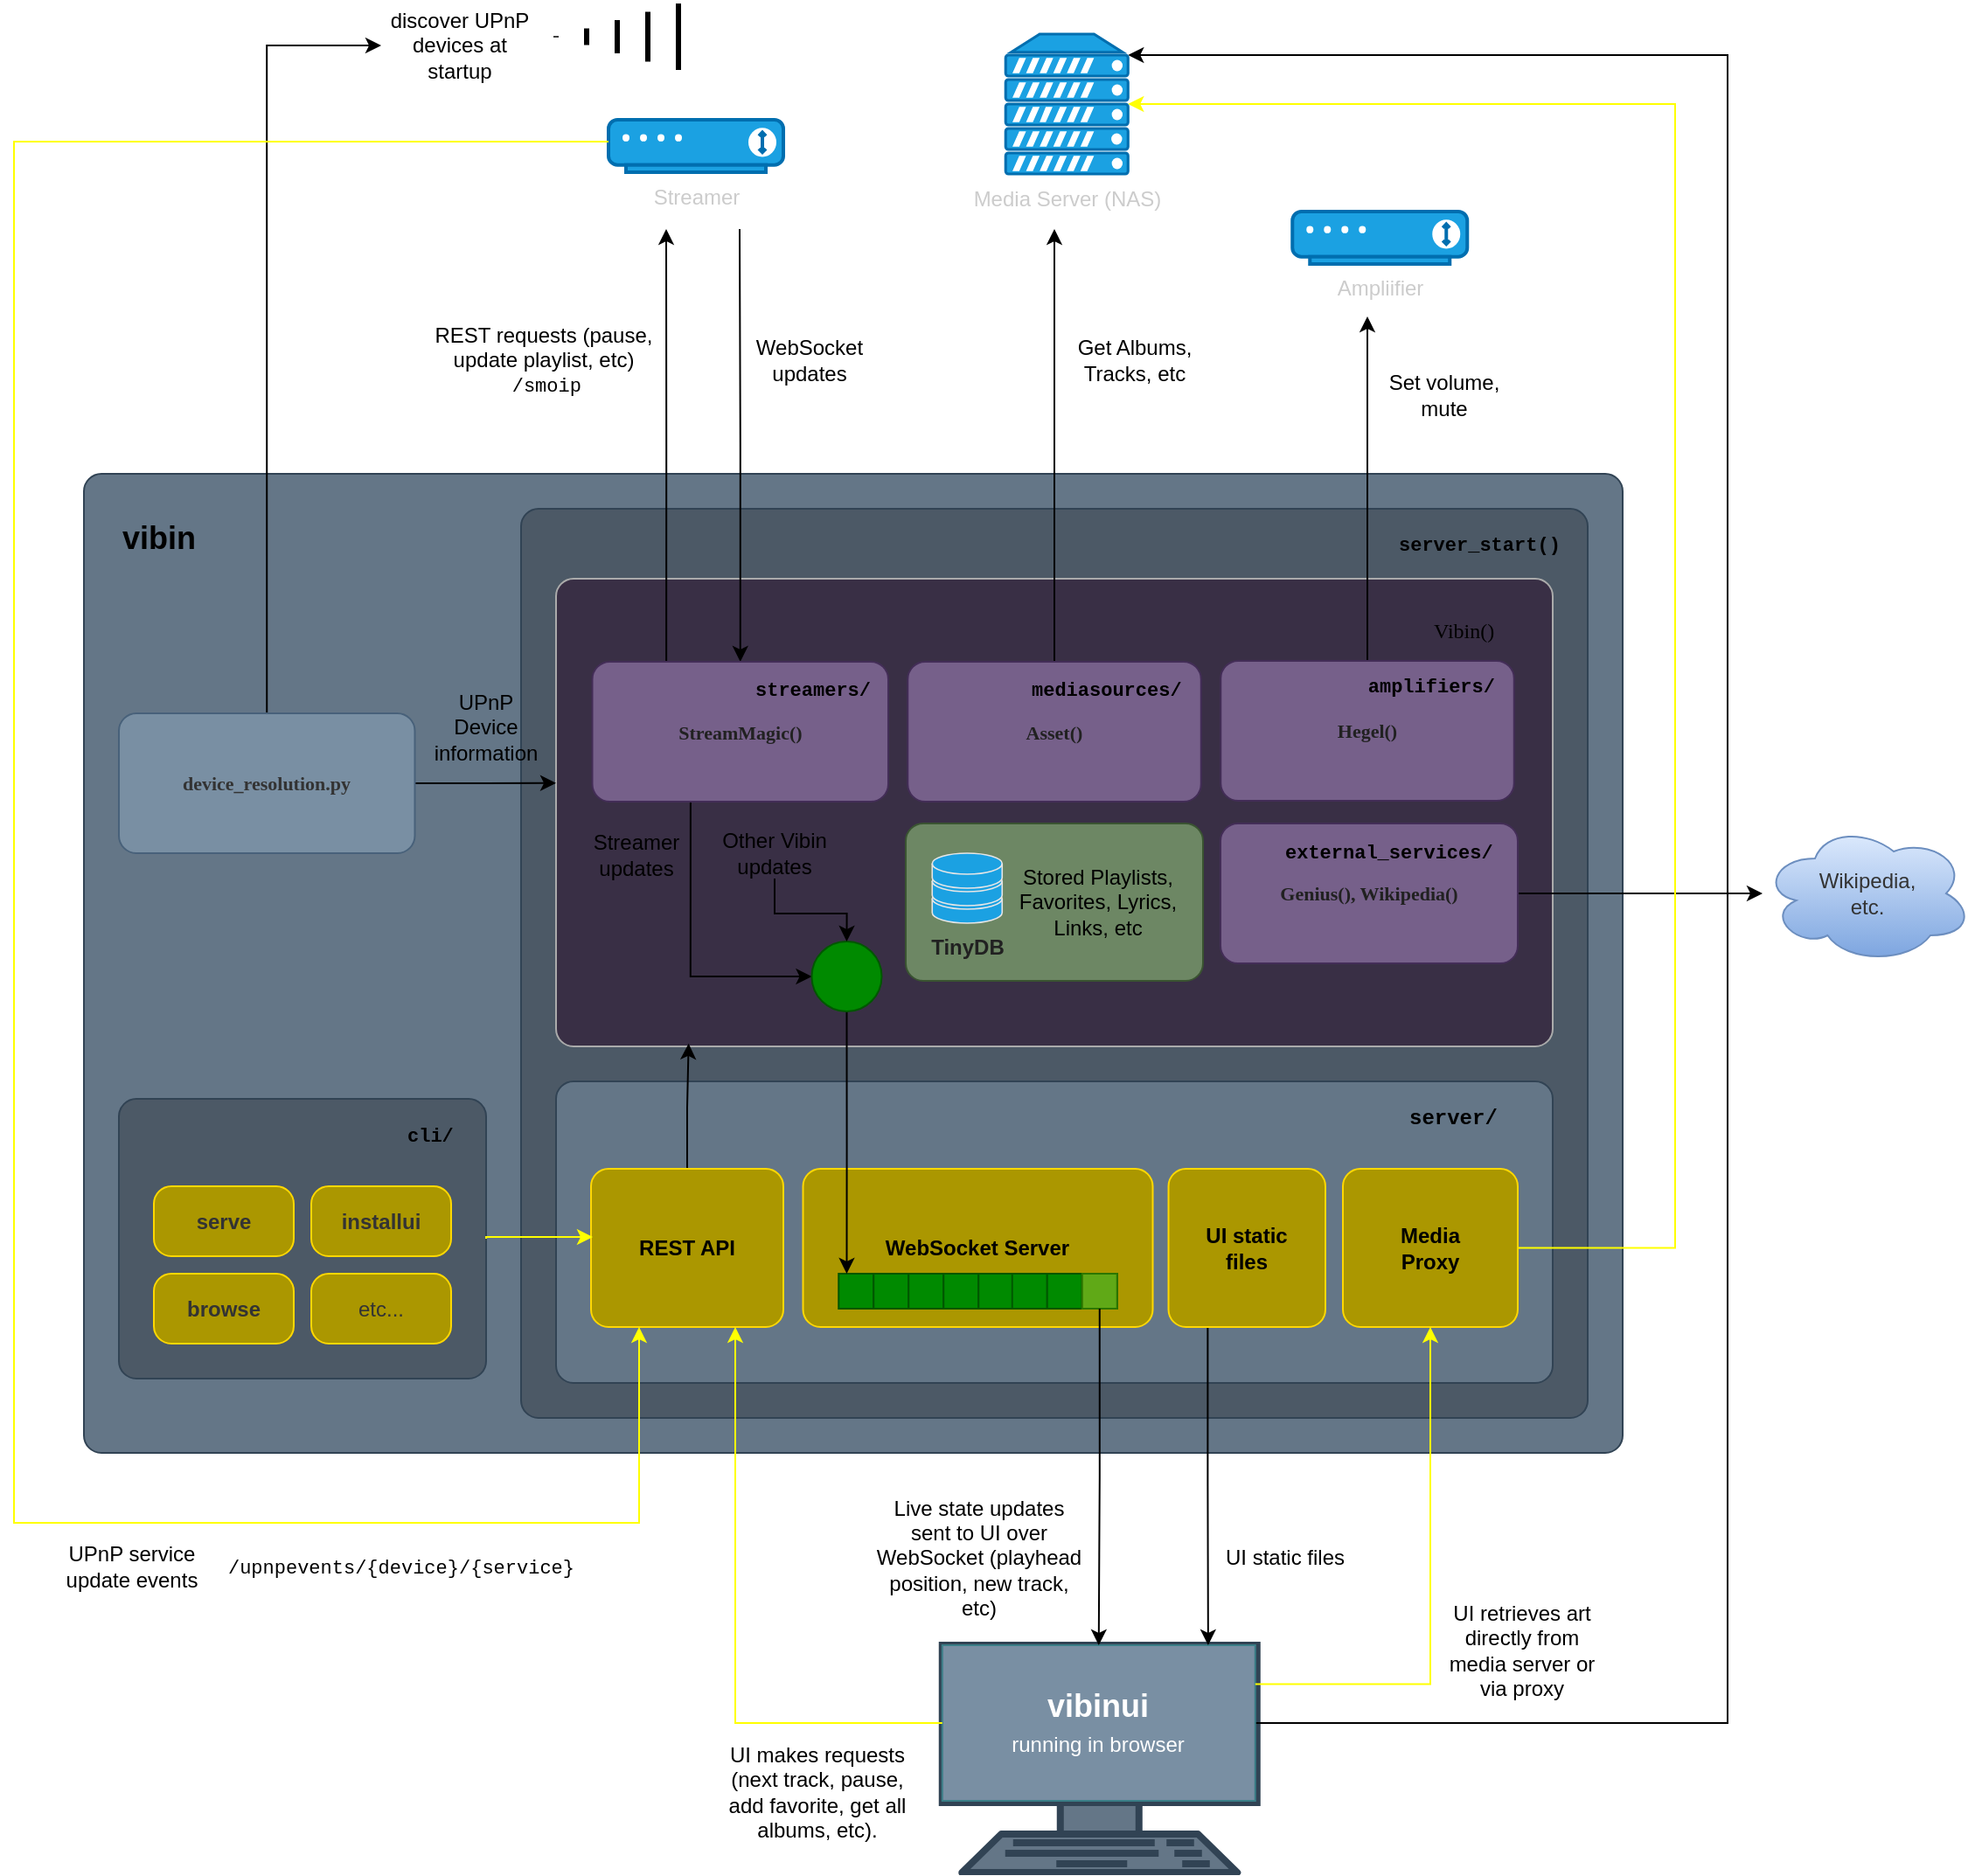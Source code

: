 <mxfile version="21.6.8" type="device">
  <diagram name="Page-1" id="vWcrr7DRTjYH0RyNp1Xf">
    <mxGraphModel dx="1114" dy="878" grid="1" gridSize="10" guides="1" tooltips="1" connect="1" arrows="1" fold="1" page="1" pageScale="1" pageWidth="1654" pageHeight="1169" math="0" shadow="0">
      <root>
        <mxCell id="0" />
        <mxCell id="1" parent="0" />
        <mxCell id="AxVMvHkPtESJiM2xp8fN-1" value="" style="verticalAlign=top;verticalLabelPosition=bottom;labelPosition=center;align=center;html=1;outlineConnect=0;fillColor=#647687;strokeColor=#314354;gradientDirection=north;strokeWidth=2;shape=mxgraph.networks.terminal;fontColor=#ffffff;" parent="1" vertex="1">
          <mxGeometry x="570.88" y="980" width="180" height="130" as="geometry" />
        </mxCell>
        <mxCell id="AxVMvHkPtESJiM2xp8fN-151" style="edgeStyle=orthogonalEdgeStyle;rounded=0;orthogonalLoop=1;jettySize=auto;html=1;exitX=1;exitY=0.5;exitDx=0;exitDy=0;entryX=1;entryY=0.15;entryDx=0;entryDy=0;entryPerimeter=0;" parent="1" source="AxVMvHkPtESJiM2xp8fN-2" target="AxVMvHkPtESJiM2xp8fN-9" edge="1">
          <mxGeometry relative="1" as="geometry">
            <Array as="points">
              <mxPoint x="1020" y="1025" />
              <mxPoint x="1020" y="71" />
            </Array>
          </mxGeometry>
        </mxCell>
        <mxCell id="AxVMvHkPtESJiM2xp8fN-2" value="" style="rounded=0;whiteSpace=wrap;html=1;fillColor=#798FA3;fontColor=#ffffff;strokeColor=#3A7E87;" parent="1" vertex="1">
          <mxGeometry x="570.88" y="980" width="179" height="89" as="geometry" />
        </mxCell>
        <mxCell id="AxVMvHkPtESJiM2xp8fN-4" value="" style="rounded=1;whiteSpace=wrap;html=1;absoluteArcSize=1;fillColor=#647687;strokeColor=#314354;fontColor=#ffffff;" parent="1" vertex="1">
          <mxGeometry x="80" y="310" width="880" height="560" as="geometry" />
        </mxCell>
        <mxCell id="AxVMvHkPtESJiM2xp8fN-5" value="" style="rounded=1;whiteSpace=wrap;html=1;absoluteArcSize=1;fillColor=#4C5966;fontColor=#ffffff;strokeColor=#314354;" parent="1" vertex="1">
          <mxGeometry x="330" y="330" width="610" height="520" as="geometry" />
        </mxCell>
        <mxCell id="AxVMvHkPtESJiM2xp8fN-6" value="" style="rounded=1;whiteSpace=wrap;html=1;absoluteArcSize=1;fillColor=#392F45;strokeColor=#ABABAB;" parent="1" vertex="1">
          <mxGeometry x="350" y="370" width="570" height="267.5" as="geometry" />
        </mxCell>
        <mxCell id="AxVMvHkPtESJiM2xp8fN-7" value="&lt;b&gt;&lt;font style=&quot;font-size: 11px;&quot; face=&quot;Courier New&quot;&gt;server_start()&lt;/font&gt;&lt;/b&gt;" style="text;html=1;strokeColor=none;fillColor=none;align=left;verticalAlign=middle;whiteSpace=wrap;rounded=0;" parent="1" vertex="1">
          <mxGeometry x="830" y="340" width="100" height="20" as="geometry" />
        </mxCell>
        <mxCell id="AxVMvHkPtESJiM2xp8fN-8" value="&lt;font style=&quot;font-size: 18px;&quot;&gt;vibin&lt;/font&gt;" style="text;html=1;strokeColor=none;fillColor=none;align=left;verticalAlign=top;whiteSpace=wrap;rounded=0;fontStyle=1" parent="1" vertex="1">
          <mxGeometry x="100" y="330" width="50" height="30" as="geometry" />
        </mxCell>
        <mxCell id="AxVMvHkPtESJiM2xp8fN-9" value="&lt;font color=&quot;#cccccc&quot;&gt;Media Server (NAS)&lt;/font&gt;" style="fontColor=#ffffff;verticalAlign=top;verticalLabelPosition=bottom;labelPosition=center;align=center;html=1;outlineConnect=0;fillColor=#1ba1e2;strokeColor=#006EAF;gradientDirection=north;strokeWidth=2;shape=mxgraph.networks.server;" parent="1" vertex="1">
          <mxGeometry x="607.13" y="58.5" width="70" height="80" as="geometry" />
        </mxCell>
        <mxCell id="AxVMvHkPtESJiM2xp8fN-11" value="&lt;font color=&quot;#cccccc&quot;&gt;Streamer&lt;/font&gt;" style="fontColor=#ffffff;verticalAlign=top;verticalLabelPosition=bottom;labelPosition=center;align=center;html=1;outlineConnect=0;fillColor=#1ba1e2;strokeColor=#006EAF;gradientDirection=north;strokeWidth=2;shape=mxgraph.networks.modem;" parent="1" vertex="1">
          <mxGeometry x="380" y="107.5" width="100" height="30" as="geometry" />
        </mxCell>
        <mxCell id="AxVMvHkPtESJiM2xp8fN-13" value="" style="rounded=1;whiteSpace=wrap;html=1;absoluteArcSize=1;fillColor=#4C5966;fontColor=#ffffff;strokeColor=#314354;" parent="1" vertex="1">
          <mxGeometry x="100" y="667.5" width="210" height="160" as="geometry" />
        </mxCell>
        <mxCell id="AxVMvHkPtESJiM2xp8fN-14" value="&lt;font style=&quot;font-size: 11px;&quot; face=&quot;Courier New&quot;&gt;&lt;b&gt;cli/&lt;/b&gt;&lt;/font&gt;" style="text;html=1;strokeColor=none;fillColor=none;align=left;verticalAlign=middle;whiteSpace=wrap;rounded=0;" parent="1" vertex="1">
          <mxGeometry x="262.5" y="677.5" width="60" height="20" as="geometry" />
        </mxCell>
        <mxCell id="AxVMvHkPtESJiM2xp8fN-15" value="&lt;font color=&quot;#333333&quot;&gt;&lt;b&gt;serve&lt;/b&gt;&lt;/font&gt;" style="rounded=1;whiteSpace=wrap;html=1;absoluteArcSize=1;fillColor=#AB9700;strokeColor=#FFD800;fontColor=#000000;" parent="1" vertex="1">
          <mxGeometry x="120" y="717.5" width="80" height="40" as="geometry" />
        </mxCell>
        <mxCell id="AxVMvHkPtESJiM2xp8fN-81" style="edgeStyle=orthogonalEdgeStyle;rounded=0;orthogonalLoop=1;jettySize=auto;html=1;exitX=0.332;exitY=1.006;exitDx=0;exitDy=0;entryX=0;entryY=0.5;entryDx=0;entryDy=0;exitPerimeter=0;" parent="1" source="AxVMvHkPtESJiM2xp8fN-16" target="AxVMvHkPtESJiM2xp8fN-80" edge="1">
          <mxGeometry relative="1" as="geometry" />
        </mxCell>
        <mxCell id="AxVMvHkPtESJiM2xp8fN-107" style="edgeStyle=orthogonalEdgeStyle;rounded=0;orthogonalLoop=1;jettySize=auto;html=1;exitX=0.5;exitY=0;exitDx=0;exitDy=0;startArrow=classic;startFill=1;endArrow=none;endFill=0;" parent="1" source="AxVMvHkPtESJiM2xp8fN-16" edge="1">
          <mxGeometry relative="1" as="geometry">
            <mxPoint x="455" y="170" as="targetPoint" />
          </mxGeometry>
        </mxCell>
        <mxCell id="AxVMvHkPtESJiM2xp8fN-108" style="edgeStyle=orthogonalEdgeStyle;rounded=0;orthogonalLoop=1;jettySize=auto;html=1;exitX=0.25;exitY=0;exitDx=0;exitDy=0;" parent="1" source="AxVMvHkPtESJiM2xp8fN-16" edge="1">
          <mxGeometry relative="1" as="geometry">
            <mxPoint x="413" y="170" as="targetPoint" />
          </mxGeometry>
        </mxCell>
        <mxCell id="AxVMvHkPtESJiM2xp8fN-16" value="&lt;font color=&quot;#212121&quot; face=&quot;Verdana&quot; style=&quot;font-size: 11px;&quot;&gt;&lt;b style=&quot;&quot;&gt;StreamMagic()&lt;/b&gt;&lt;/font&gt;" style="rounded=1;whiteSpace=wrap;html=1;absoluteArcSize=1;fillColor=#76608a;strokeColor=#432D57;fontColor=#ffffff;" parent="1" vertex="1">
          <mxGeometry x="370.75" y="417.5" width="169.25" height="80" as="geometry" />
        </mxCell>
        <mxCell id="duoKpobHZsSGaHCkHCLz-15" style="edgeStyle=orthogonalEdgeStyle;rounded=0;orthogonalLoop=1;jettySize=auto;html=1;exitX=0.5;exitY=0;exitDx=0;exitDy=0;" edge="1" parent="1" source="AxVMvHkPtESJiM2xp8fN-17">
          <mxGeometry relative="1" as="geometry">
            <mxPoint x="635" y="170" as="targetPoint" />
          </mxGeometry>
        </mxCell>
        <mxCell id="AxVMvHkPtESJiM2xp8fN-17" value="&lt;font color=&quot;#212121&quot; face=&quot;Verdana&quot; style=&quot;font-size: 11px;&quot;&gt;&lt;b style=&quot;&quot;&gt;Asset()&lt;/b&gt;&lt;/font&gt;" style="rounded=1;whiteSpace=wrap;html=1;absoluteArcSize=1;fillColor=#76608a;strokeColor=#432D57;fontColor=#ffffff;" parent="1" vertex="1">
          <mxGeometry x="551.13" y="417.5" width="167.75" height="80" as="geometry" />
        </mxCell>
        <mxCell id="AxVMvHkPtESJiM2xp8fN-23" value="&lt;font color=&quot;#333333&quot;&gt;Wikipedia,&lt;br&gt;etc.&lt;br&gt;&lt;/font&gt;" style="ellipse;shape=cloud;whiteSpace=wrap;html=1;fillColor=#dae8fc;strokeColor=#6c8ebf;gradientColor=#7ea6e0;" parent="1" vertex="1">
          <mxGeometry x="1040" y="510" width="120" height="80" as="geometry" />
        </mxCell>
        <mxCell id="AxVMvHkPtESJiM2xp8fN-33" value="&lt;font color=&quot;#333333&quot;&gt;&lt;b&gt;installui&lt;/b&gt;&lt;/font&gt;" style="rounded=1;whiteSpace=wrap;html=1;absoluteArcSize=1;fillColor=#AB9700;strokeColor=#FFD800;fontColor=#000000;" parent="1" vertex="1">
          <mxGeometry x="210" y="717.5" width="80" height="40" as="geometry" />
        </mxCell>
        <mxCell id="AxVMvHkPtESJiM2xp8fN-34" value="&lt;font color=&quot;#333333&quot;&gt;&lt;b&gt;browse&lt;/b&gt;&lt;/font&gt;" style="rounded=1;whiteSpace=wrap;html=1;absoluteArcSize=1;fillColor=#AB9700;strokeColor=#FFD800;fontColor=#000000;" parent="1" vertex="1">
          <mxGeometry x="120" y="767.5" width="80" height="40" as="geometry" />
        </mxCell>
        <mxCell id="AxVMvHkPtESJiM2xp8fN-35" value="&lt;font color=&quot;#333333&quot;&gt;etc...&lt;/font&gt;" style="rounded=1;whiteSpace=wrap;html=1;absoluteArcSize=1;fillColor=#AB9700;strokeColor=#FFD800;fontColor=#000000;" parent="1" vertex="1">
          <mxGeometry x="210" y="767.5" width="80" height="40" as="geometry" />
        </mxCell>
        <mxCell id="AxVMvHkPtESJiM2xp8fN-36" value="&lt;font color=&quot;#ffffff&quot; style=&quot;&quot;&gt;&lt;span style=&quot;font-size: 18px;&quot;&gt;vibinui&lt;/span&gt;&lt;br&gt;&lt;font style=&quot;font-weight: normal; font-size: 12px;&quot;&gt;running in browser&lt;/font&gt;&lt;br&gt;&lt;/font&gt;" style="text;html=1;strokeColor=none;fillColor=none;align=center;verticalAlign=middle;whiteSpace=wrap;rounded=0;fontStyle=1;fontColor=#2A3138;fontSize=17;" parent="1" vertex="1">
          <mxGeometry x="580.38" y="980" width="160" height="90.5" as="geometry" />
        </mxCell>
        <mxCell id="AxVMvHkPtESJiM2xp8fN-61" value="&lt;font style=&quot;&quot; face=&quot;Verdana&quot;&gt;Vibin()&lt;/font&gt;" style="text;html=1;strokeColor=none;fillColor=none;align=left;verticalAlign=middle;whiteSpace=wrap;rounded=0;" parent="1" vertex="1">
          <mxGeometry x="850" y="390" width="145" height="20" as="geometry" />
        </mxCell>
        <mxCell id="duoKpobHZsSGaHCkHCLz-4" style="edgeStyle=orthogonalEdgeStyle;rounded=0;orthogonalLoop=1;jettySize=auto;html=1;exitX=1;exitY=0.5;exitDx=0;exitDy=0;" edge="1" parent="1" source="AxVMvHkPtESJiM2xp8fN-64" target="AxVMvHkPtESJiM2xp8fN-23">
          <mxGeometry relative="1" as="geometry" />
        </mxCell>
        <mxCell id="AxVMvHkPtESJiM2xp8fN-64" value="&lt;font color=&quot;#212121&quot; face=&quot;Verdana&quot; style=&quot;font-size: 11px;&quot;&gt;&lt;b style=&quot;&quot;&gt;Genius(), Wikipedia()&lt;br&gt;&lt;/b&gt;&lt;/font&gt;" style="rounded=1;whiteSpace=wrap;html=1;absoluteArcSize=1;fillColor=#76608a;strokeColor=#432D57;fontColor=#ffffff;" parent="1" vertex="1">
          <mxGeometry x="730" y="510" width="170" height="80" as="geometry" />
        </mxCell>
        <mxCell id="AxVMvHkPtESJiM2xp8fN-65" value="" style="rounded=1;whiteSpace=wrap;html=1;absoluteArcSize=1;fillColor=#647687;strokeColor=#314354;fontColor=#ffffff;" parent="1" vertex="1">
          <mxGeometry x="350" y="657.5" width="570" height="172.5" as="geometry" />
        </mxCell>
        <mxCell id="AxVMvHkPtESJiM2xp8fN-145" style="edgeStyle=orthogonalEdgeStyle;rounded=0;orthogonalLoop=1;jettySize=auto;html=1;exitX=0.5;exitY=0;exitDx=0;exitDy=0;entryX=0.133;entryY=0.994;entryDx=0;entryDy=0;entryPerimeter=0;" parent="1" source="AxVMvHkPtESJiM2xp8fN-32" target="AxVMvHkPtESJiM2xp8fN-6" edge="1">
          <mxGeometry relative="1" as="geometry" />
        </mxCell>
        <mxCell id="AxVMvHkPtESJiM2xp8fN-32" value="&lt;b&gt;REST API&lt;/b&gt;" style="rounded=1;whiteSpace=wrap;html=1;absoluteArcSize=1;fillColor=#AB9700;strokeColor=#FFD800;fontColor=#000000;" parent="1" vertex="1">
          <mxGeometry x="370" y="707.5" width="110" height="90.5" as="geometry" />
        </mxCell>
        <mxCell id="AxVMvHkPtESJiM2xp8fN-30" value="&lt;b&gt;WebSocket Server&lt;/b&gt;" style="rounded=1;whiteSpace=wrap;html=1;absoluteArcSize=1;fillColor=#AB9700;strokeColor=#FFD800;fontColor=#000000;" parent="1" vertex="1">
          <mxGeometry x="491.25" y="707.5" width="200" height="90.5" as="geometry" />
        </mxCell>
        <mxCell id="AxVMvHkPtESJiM2xp8fN-66" value="&lt;b&gt;&lt;font face=&quot;Courier New&quot;&gt;server/&lt;/font&gt;&lt;/b&gt;" style="text;html=1;strokeColor=none;fillColor=none;align=left;verticalAlign=middle;whiteSpace=wrap;rounded=0;" parent="1" vertex="1">
          <mxGeometry x="836.13" y="667.5" width="63.37" height="20" as="geometry" />
        </mxCell>
        <mxCell id="AxVMvHkPtESJiM2xp8fN-67" value="&lt;b style=&quot;font-size: 11px;&quot;&gt;&lt;font face=&quot;Courier New&quot; style=&quot;font-size: 11px;&quot;&gt;streamers/&lt;/font&gt;&lt;/b&gt;" style="text;html=1;strokeColor=none;fillColor=none;align=left;verticalAlign=middle;whiteSpace=wrap;rounded=0;fontSize=11;" parent="1" vertex="1">
          <mxGeometry x="462" y="424" width="65" height="20" as="geometry" />
        </mxCell>
        <mxCell id="AxVMvHkPtESJiM2xp8fN-68" value="&lt;b style=&quot;font-size: 11px;&quot;&gt;&lt;font face=&quot;Courier New&quot; style=&quot;font-size: 11px;&quot;&gt;mediasources/&lt;/font&gt;&lt;/b&gt;" style="text;html=1;strokeColor=none;fillColor=none;align=left;verticalAlign=middle;whiteSpace=wrap;rounded=0;fontSize=11;" parent="1" vertex="1">
          <mxGeometry x="620" y="424" width="90" height="20" as="geometry" />
        </mxCell>
        <mxCell id="AxVMvHkPtESJiM2xp8fN-69" value="&lt;b style=&quot;font-size: 11px;&quot;&gt;&lt;font face=&quot;Courier New&quot; style=&quot;font-size: 11px;&quot;&gt;external_services/&lt;/font&gt;&lt;/b&gt;" style="text;html=1;strokeColor=none;fillColor=none;align=left;verticalAlign=middle;whiteSpace=wrap;rounded=0;fontSize=11;" parent="1" vertex="1">
          <mxGeometry x="765.13" y="516.5" width="120" height="20" as="geometry" />
        </mxCell>
        <mxCell id="AxVMvHkPtESJiM2xp8fN-79" value="" style="group" parent="1" vertex="1" connectable="0">
          <mxGeometry x="511.63" y="767.5" width="159.25" height="20" as="geometry" />
        </mxCell>
        <mxCell id="AxVMvHkPtESJiM2xp8fN-70" value="" style="whiteSpace=wrap;html=1;aspect=fixed;fillColor=#008a00;fontColor=#ffffff;strokeColor=#005700;" parent="AxVMvHkPtESJiM2xp8fN-79" vertex="1">
          <mxGeometry width="20" height="20" as="geometry" />
        </mxCell>
        <mxCell id="AxVMvHkPtESJiM2xp8fN-71" value="" style="whiteSpace=wrap;html=1;aspect=fixed;fillColor=#008a00;fontColor=#ffffff;strokeColor=#005700;" parent="AxVMvHkPtESJiM2xp8fN-79" vertex="1">
          <mxGeometry x="20" width="20" height="20" as="geometry" />
        </mxCell>
        <mxCell id="AxVMvHkPtESJiM2xp8fN-72" value="" style="whiteSpace=wrap;html=1;aspect=fixed;fillColor=#008a00;fontColor=#ffffff;strokeColor=#005700;" parent="AxVMvHkPtESJiM2xp8fN-79" vertex="1">
          <mxGeometry x="40" width="20" height="20" as="geometry" />
        </mxCell>
        <mxCell id="AxVMvHkPtESJiM2xp8fN-73" value="" style="whiteSpace=wrap;html=1;aspect=fixed;fillColor=#008a00;fontColor=#ffffff;strokeColor=#005700;" parent="AxVMvHkPtESJiM2xp8fN-79" vertex="1">
          <mxGeometry x="60" width="20" height="20" as="geometry" />
        </mxCell>
        <mxCell id="AxVMvHkPtESJiM2xp8fN-74" value="" style="whiteSpace=wrap;html=1;aspect=fixed;fillColor=#008a00;fontColor=#ffffff;strokeColor=#005700;" parent="AxVMvHkPtESJiM2xp8fN-79" vertex="1">
          <mxGeometry x="80" width="20" height="20" as="geometry" />
        </mxCell>
        <mxCell id="AxVMvHkPtESJiM2xp8fN-75" value="" style="whiteSpace=wrap;html=1;aspect=fixed;fillColor=#008a00;fontColor=#ffffff;strokeColor=#005700;" parent="AxVMvHkPtESJiM2xp8fN-79" vertex="1">
          <mxGeometry x="99.25" width="20" height="20" as="geometry" />
        </mxCell>
        <mxCell id="AxVMvHkPtESJiM2xp8fN-76" value="" style="whiteSpace=wrap;html=1;aspect=fixed;fillColor=#008a00;fontColor=#ffffff;strokeColor=#005700;" parent="AxVMvHkPtESJiM2xp8fN-79" vertex="1">
          <mxGeometry x="119.25" width="20" height="20" as="geometry" />
        </mxCell>
        <mxCell id="AxVMvHkPtESJiM2xp8fN-78" value="" style="whiteSpace=wrap;html=1;aspect=fixed;fillColor=#008a00;fontColor=#ffffff;strokeColor=#005700;" parent="AxVMvHkPtESJiM2xp8fN-79" vertex="1">
          <mxGeometry x="139.25" width="20" height="20" as="geometry" />
        </mxCell>
        <mxCell id="AxVMvHkPtESJiM2xp8fN-83" value="" style="whiteSpace=wrap;html=1;aspect=fixed;fillColor=#60a917;fontColor=#ffffff;strokeColor=#2D7600;" parent="AxVMvHkPtESJiM2xp8fN-79" vertex="1">
          <mxGeometry x="139.25" width="20" height="20" as="geometry" />
        </mxCell>
        <mxCell id="AxVMvHkPtESJiM2xp8fN-82" style="edgeStyle=orthogonalEdgeStyle;rounded=0;orthogonalLoop=1;jettySize=auto;html=1;exitX=0.5;exitY=1;exitDx=0;exitDy=0;" parent="1" source="AxVMvHkPtESJiM2xp8fN-80" edge="1">
          <mxGeometry relative="1" as="geometry">
            <mxPoint x="516.25" y="767.5" as="targetPoint" />
          </mxGeometry>
        </mxCell>
        <mxCell id="AxVMvHkPtESJiM2xp8fN-80" value="" style="ellipse;whiteSpace=wrap;html=1;aspect=fixed;fillColor=#008a00;fontColor=#ffffff;strokeColor=#005700;" parent="1" vertex="1">
          <mxGeometry x="496.25" y="577.5" width="40" height="40" as="geometry" />
        </mxCell>
        <mxCell id="AxVMvHkPtESJiM2xp8fN-102" style="edgeStyle=orthogonalEdgeStyle;rounded=0;orthogonalLoop=1;jettySize=auto;html=1;exitX=0.25;exitY=1;exitDx=0;exitDy=0;entryX=0.891;entryY=0;entryDx=0;entryDy=0;entryPerimeter=0;" parent="1" source="AxVMvHkPtESJiM2xp8fN-84" target="AxVMvHkPtESJiM2xp8fN-36" edge="1">
          <mxGeometry relative="1" as="geometry" />
        </mxCell>
        <mxCell id="AxVMvHkPtESJiM2xp8fN-84" value="&lt;b&gt;UI static&lt;br&gt;files&lt;br&gt;&lt;/b&gt;" style="rounded=1;whiteSpace=wrap;html=1;absoluteArcSize=1;fillColor=#AB9700;strokeColor=#FFD800;fontColor=#000000;" parent="1" vertex="1">
          <mxGeometry x="700.26" y="707.5" width="89.74" height="90.5" as="geometry" />
        </mxCell>
        <mxCell id="AxVMvHkPtESJiM2xp8fN-147" style="edgeStyle=orthogonalEdgeStyle;rounded=0;orthogonalLoop=1;jettySize=auto;html=1;exitX=1;exitY=0.5;exitDx=0;exitDy=0;entryX=1;entryY=0.5;entryDx=0;entryDy=0;entryPerimeter=0;strokeColor=#FFFF00;" parent="1" source="AxVMvHkPtESJiM2xp8fN-85" target="AxVMvHkPtESJiM2xp8fN-9" edge="1">
          <mxGeometry relative="1" as="geometry">
            <Array as="points">
              <mxPoint x="990" y="753" />
              <mxPoint x="990" y="99" />
            </Array>
          </mxGeometry>
        </mxCell>
        <mxCell id="AxVMvHkPtESJiM2xp8fN-85" value="&lt;b&gt;Media&lt;br&gt;Proxy&lt;br&gt;&lt;/b&gt;" style="rounded=1;whiteSpace=wrap;html=1;absoluteArcSize=1;fillColor=#AB9700;strokeColor=#FFD800;fontColor=#000000;" parent="1" vertex="1">
          <mxGeometry x="800" y="707.5" width="100" height="90.5" as="geometry" />
        </mxCell>
        <mxCell id="AxVMvHkPtESJiM2xp8fN-89" value="WebSocket updates" style="text;html=1;strokeColor=none;fillColor=none;align=center;verticalAlign=middle;whiteSpace=wrap;rounded=0;" parent="1" vertex="1">
          <mxGeometry x="464.5" y="230" width="60" height="30" as="geometry" />
        </mxCell>
        <mxCell id="AxVMvHkPtESJiM2xp8fN-137" style="edgeStyle=orthogonalEdgeStyle;rounded=0;orthogonalLoop=1;jettySize=auto;html=1;exitX=0.5;exitY=0;exitDx=0;exitDy=0;entryX=0;entryY=0.5;entryDx=0;entryDy=0;" parent="1" source="AxVMvHkPtESJiM2xp8fN-90" target="AxVMvHkPtESJiM2xp8fN-115" edge="1">
          <mxGeometry relative="1" as="geometry" />
        </mxCell>
        <mxCell id="AxVMvHkPtESJiM2xp8fN-153" style="edgeStyle=orthogonalEdgeStyle;rounded=0;orthogonalLoop=1;jettySize=auto;html=1;exitX=1;exitY=0.5;exitDx=0;exitDy=0;entryX=0;entryY=0.437;entryDx=0;entryDy=0;entryPerimeter=0;" parent="1" source="AxVMvHkPtESJiM2xp8fN-90" target="AxVMvHkPtESJiM2xp8fN-6" edge="1">
          <mxGeometry relative="1" as="geometry" />
        </mxCell>
        <mxCell id="AxVMvHkPtESJiM2xp8fN-90" value="&lt;font face=&quot;Verdana&quot; style=&quot;font-size: 11px;&quot; color=&quot;#333333&quot;&gt;&lt;b&gt;device_resolution.py&lt;/b&gt;&lt;/font&gt;" style="rounded=1;whiteSpace=wrap;html=1;absoluteArcSize=1;fillColor=#798FA3;strokeColor=#48617A;fontColor=#ffffff;" parent="1" vertex="1">
          <mxGeometry x="100" y="447" width="169.25" height="80" as="geometry" />
        </mxCell>
        <mxCell id="AxVMvHkPtESJiM2xp8fN-93" value="REST requests (pause, update playlist, etc)&lt;br&gt;&amp;nbsp;&lt;font style=&quot;font-size: 11px;&quot; face=&quot;Courier New&quot;&gt;/smoip&lt;/font&gt;" style="text;html=1;strokeColor=none;fillColor=none;align=center;verticalAlign=middle;whiteSpace=wrap;rounded=0;" parent="1" vertex="1">
          <mxGeometry x="278" y="220" width="130" height="50" as="geometry" />
        </mxCell>
        <mxCell id="AxVMvHkPtESJiM2xp8fN-94" style="edgeStyle=orthogonalEdgeStyle;rounded=0;orthogonalLoop=1;jettySize=auto;html=1;entryX=0.25;entryY=1;entryDx=0;entryDy=0;strokeColor=#FFFF00;" parent="1" source="AxVMvHkPtESJiM2xp8fN-11" target="AxVMvHkPtESJiM2xp8fN-32" edge="1">
          <mxGeometry relative="1" as="geometry">
            <Array as="points">
              <mxPoint x="40" y="120" />
              <mxPoint x="40" y="910" />
              <mxPoint x="398" y="910" />
            </Array>
          </mxGeometry>
        </mxCell>
        <mxCell id="AxVMvHkPtESJiM2xp8fN-95" value="UPnP service update events" style="text;html=1;strokeColor=none;fillColor=none;align=center;verticalAlign=middle;whiteSpace=wrap;rounded=0;" parent="1" vertex="1">
          <mxGeometry x="60.0" y="920" width="95.38" height="30" as="geometry" />
        </mxCell>
        <mxCell id="AxVMvHkPtESJiM2xp8fN-96" value="&lt;font style=&quot;font-size: 11px;&quot; face=&quot;Courier New&quot;&gt;/upnpevents/{device}/{service}&lt;/font&gt;" style="text;html=1;strokeColor=none;fillColor=none;align=center;verticalAlign=middle;whiteSpace=wrap;rounded=0;" parent="1" vertex="1">
          <mxGeometry x="160" y="920" width="202.88" height="30" as="geometry" />
        </mxCell>
        <mxCell id="AxVMvHkPtESJiM2xp8fN-100" style="edgeStyle=orthogonalEdgeStyle;rounded=0;orthogonalLoop=1;jettySize=auto;html=1;exitX=0.5;exitY=1;exitDx=0;exitDy=0;entryX=0.5;entryY=0;entryDx=0;entryDy=0;" parent="1" source="AxVMvHkPtESJiM2xp8fN-83" target="AxVMvHkPtESJiM2xp8fN-36" edge="1">
          <mxGeometry relative="1" as="geometry" />
        </mxCell>
        <mxCell id="AxVMvHkPtESJiM2xp8fN-101" style="edgeStyle=orthogonalEdgeStyle;rounded=0;orthogonalLoop=1;jettySize=auto;html=1;exitX=0;exitY=0.5;exitDx=0;exitDy=0;entryX=0.75;entryY=1;entryDx=0;entryDy=0;strokeColor=#FFFF00;" parent="1" source="AxVMvHkPtESJiM2xp8fN-2" target="AxVMvHkPtESJiM2xp8fN-32" edge="1">
          <mxGeometry relative="1" as="geometry" />
        </mxCell>
        <mxCell id="AxVMvHkPtESJiM2xp8fN-113" value="" style="shape=mxgraph.arrows2.wedgeArrowDashed2;html=1;bendable=0;startWidth=19;stepSize=15;rounded=0;strokeWidth=3;" parent="1" edge="1">
          <mxGeometry width="100" height="100" relative="1" as="geometry">
            <mxPoint x="420" y="60" as="sourcePoint" />
            <mxPoint x="350" y="60" as="targetPoint" />
          </mxGeometry>
        </mxCell>
        <mxCell id="AxVMvHkPtESJiM2xp8fN-115" value="discover UPnP&lt;br&gt;devices at startup" style="text;html=1;strokeColor=none;fillColor=none;align=center;verticalAlign=middle;whiteSpace=wrap;rounded=0;" parent="1" vertex="1">
          <mxGeometry x="250" y="40" width="90" height="50" as="geometry" />
        </mxCell>
        <mxCell id="AxVMvHkPtESJiM2xp8fN-120" value="UI retrieves art directly from media server or via proxy" style="text;html=1;strokeColor=none;fillColor=none;align=center;verticalAlign=middle;whiteSpace=wrap;rounded=0;" parent="1" vertex="1">
          <mxGeometry x="854.62" y="947.5" width="95.38" height="70" as="geometry" />
        </mxCell>
        <mxCell id="AxVMvHkPtESJiM2xp8fN-121" value="Live state updates sent to UI over WebSocket (playhead position, new track, etc)" style="text;html=1;strokeColor=none;fillColor=none;align=center;verticalAlign=middle;whiteSpace=wrap;rounded=0;" parent="1" vertex="1">
          <mxGeometry x="530" y="900" width="123.75" height="60" as="geometry" />
        </mxCell>
        <mxCell id="AxVMvHkPtESJiM2xp8fN-122" value="UI makes requests (next track, pause, add favorite, get all albums, etc)." style="text;html=1;strokeColor=none;fillColor=none;align=center;verticalAlign=middle;whiteSpace=wrap;rounded=0;" parent="1" vertex="1">
          <mxGeometry x="440" y="1029" width="118.75" height="70" as="geometry" />
        </mxCell>
        <mxCell id="AxVMvHkPtESJiM2xp8fN-123" value="UI static files" style="text;html=1;strokeColor=none;fillColor=none;align=center;verticalAlign=middle;whiteSpace=wrap;rounded=0;" parent="1" vertex="1">
          <mxGeometry x="726.13" y="915" width="82.25" height="30" as="geometry" />
        </mxCell>
        <mxCell id="AxVMvHkPtESJiM2xp8fN-128" style="edgeStyle=orthogonalEdgeStyle;rounded=0;orthogonalLoop=1;jettySize=auto;html=1;exitX=1;exitY=0.5;exitDx=0;exitDy=0;entryX=0.009;entryY=0.431;entryDx=0;entryDy=0;entryPerimeter=0;strokeColor=#FFFF00;" parent="1" source="AxVMvHkPtESJiM2xp8fN-13" target="AxVMvHkPtESJiM2xp8fN-32" edge="1">
          <mxGeometry relative="1" as="geometry">
            <Array as="points">
              <mxPoint x="310" y="746.5" />
            </Array>
          </mxGeometry>
        </mxCell>
        <mxCell id="AxVMvHkPtESJiM2xp8fN-132" value="Streamer&lt;br&gt;updates" style="text;html=1;strokeColor=none;fillColor=none;align=center;verticalAlign=middle;whiteSpace=wrap;rounded=0;" parent="1" vertex="1">
          <mxGeometry x="366" y="513" width="60" height="30" as="geometry" />
        </mxCell>
        <mxCell id="duoKpobHZsSGaHCkHCLz-3" style="edgeStyle=orthogonalEdgeStyle;rounded=0;orthogonalLoop=1;jettySize=auto;html=1;exitX=0.5;exitY=1;exitDx=0;exitDy=0;entryX=0.5;entryY=0;entryDx=0;entryDy=0;" edge="1" parent="1" source="AxVMvHkPtESJiM2xp8fN-133" target="AxVMvHkPtESJiM2xp8fN-80">
          <mxGeometry relative="1" as="geometry" />
        </mxCell>
        <mxCell id="AxVMvHkPtESJiM2xp8fN-133" value="Other Vibin&lt;br&gt;updates" style="text;html=1;strokeColor=none;fillColor=none;align=center;verticalAlign=middle;whiteSpace=wrap;rounded=0;" parent="1" vertex="1">
          <mxGeometry x="440" y="511.5" width="70" height="30" as="geometry" />
        </mxCell>
        <mxCell id="AxVMvHkPtESJiM2xp8fN-134" value="Get Albums, Tracks, etc" style="text;html=1;strokeColor=none;fillColor=none;align=center;verticalAlign=middle;whiteSpace=wrap;rounded=0;" parent="1" vertex="1">
          <mxGeometry x="646.14" y="230" width="69.74" height="30" as="geometry" />
        </mxCell>
        <mxCell id="AxVMvHkPtESJiM2xp8fN-135" value="UPnP Device&lt;br&gt;information" style="text;html=1;strokeColor=none;fillColor=none;align=center;verticalAlign=middle;whiteSpace=wrap;rounded=0;" parent="1" vertex="1">
          <mxGeometry x="280" y="427.5" width="60" height="55" as="geometry" />
        </mxCell>
        <mxCell id="AxVMvHkPtESJiM2xp8fN-141" value="" style="rounded=1;whiteSpace=wrap;html=1;absoluteArcSize=1;fillColor=#6d8764;strokeColor=#3A5431;fontColor=#ffffff;" parent="1" vertex="1">
          <mxGeometry x="550" y="510" width="170" height="90" as="geometry" />
        </mxCell>
        <mxCell id="AxVMvHkPtESJiM2xp8fN-19" value="&lt;font color=&quot;#212121&quot;&gt;&lt;b&gt;TinyDB&lt;/b&gt;&lt;/font&gt;" style="fontColor=#E6E6E6;verticalAlign=top;verticalLabelPosition=bottom;labelPosition=center;align=center;html=1;outlineConnect=0;fillColor=#1BA1E2;strokeColor=#E6E6E6;gradientColor=none;gradientDirection=north;strokeWidth=2;shape=mxgraph.networks.storage;" parent="1" vertex="1">
          <mxGeometry x="565.13" y="527" width="40" height="40" as="geometry" />
        </mxCell>
        <mxCell id="AxVMvHkPtESJiM2xp8fN-110" value="Stored Playlists, Favorites, Lyrics, Links, etc" style="text;html=1;strokeColor=none;fillColor=none;align=center;verticalAlign=middle;whiteSpace=wrap;rounded=0;" parent="1" vertex="1">
          <mxGeometry x="605.13" y="529.5" width="110" height="50" as="geometry" />
        </mxCell>
        <mxCell id="AxVMvHkPtESJiM2xp8fN-150" style="edgeStyle=orthogonalEdgeStyle;rounded=0;orthogonalLoop=1;jettySize=auto;html=1;exitX=1;exitY=0.25;exitDx=0;exitDy=0;entryX=0.5;entryY=1;entryDx=0;entryDy=0;strokeColor=#FFFF00;" parent="1" source="AxVMvHkPtESJiM2xp8fN-2" target="AxVMvHkPtESJiM2xp8fN-85" edge="1">
          <mxGeometry relative="1" as="geometry" />
        </mxCell>
        <mxCell id="duoKpobHZsSGaHCkHCLz-14" style="edgeStyle=orthogonalEdgeStyle;rounded=0;orthogonalLoop=1;jettySize=auto;html=1;exitX=0.5;exitY=0;exitDx=0;exitDy=0;" edge="1" parent="1" source="duoKpobHZsSGaHCkHCLz-6">
          <mxGeometry relative="1" as="geometry">
            <mxPoint x="814" y="220" as="targetPoint" />
          </mxGeometry>
        </mxCell>
        <mxCell id="duoKpobHZsSGaHCkHCLz-6" value="&lt;font color=&quot;#212121&quot; face=&quot;Verdana&quot; style=&quot;font-size: 11px;&quot;&gt;&lt;b style=&quot;&quot;&gt;Hegel()&lt;/b&gt;&lt;/font&gt;" style="rounded=1;whiteSpace=wrap;html=1;absoluteArcSize=1;fillColor=#76608a;strokeColor=#432D57;fontColor=#ffffff;" vertex="1" parent="1">
          <mxGeometry x="730.13" y="417" width="167.75" height="80" as="geometry" />
        </mxCell>
        <mxCell id="duoKpobHZsSGaHCkHCLz-7" value="&lt;b style=&quot;font-size: 11px;&quot;&gt;&lt;font face=&quot;Courier New&quot; style=&quot;font-size: 11px;&quot;&gt;amplifiers/&lt;/font&gt;&lt;/b&gt;" style="text;html=1;strokeColor=none;fillColor=none;align=right;verticalAlign=middle;whiteSpace=wrap;rounded=0;fontSize=11;" vertex="1" parent="1">
          <mxGeometry x="799" y="421.5" width="90" height="20" as="geometry" />
        </mxCell>
        <mxCell id="duoKpobHZsSGaHCkHCLz-8" value="&lt;font color=&quot;#cccccc&quot;&gt;Ampliifier&lt;/font&gt;" style="fontColor=#ffffff;verticalAlign=top;verticalLabelPosition=bottom;labelPosition=center;align=center;html=1;outlineConnect=0;fillColor=#1ba1e2;strokeColor=#006EAF;gradientDirection=north;strokeWidth=2;shape=mxgraph.networks.modem;" vertex="1" parent="1">
          <mxGeometry x="771.13" y="160" width="100" height="30" as="geometry" />
        </mxCell>
        <mxCell id="duoKpobHZsSGaHCkHCLz-12" value="Set volume, mute" style="text;html=1;strokeColor=none;fillColor=none;align=center;verticalAlign=middle;whiteSpace=wrap;rounded=0;" vertex="1" parent="1">
          <mxGeometry x="823.26" y="250" width="69.74" height="30" as="geometry" />
        </mxCell>
      </root>
    </mxGraphModel>
  </diagram>
</mxfile>
